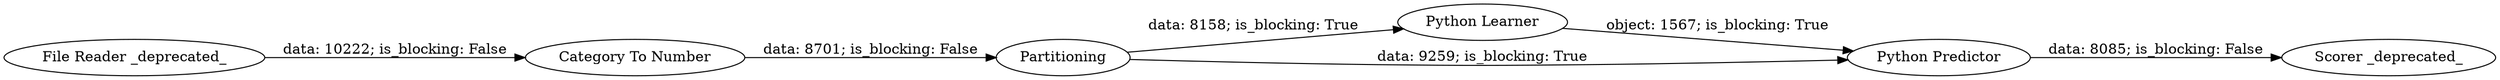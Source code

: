 digraph {
	"5283728952049090807_7" [label="Python Learner"]
	"5283728952049090807_8" [label="Python Predictor"]
	"5283728952049090807_6" [label="Category To Number"]
	"5283728952049090807_10" [label="Scorer _deprecated_"]
	"5283728952049090807_5" [label=Partitioning]
	"5283728952049090807_3" [label="File Reader _deprecated_"]
	"5283728952049090807_5" -> "5283728952049090807_8" [label="data: 9259; is_blocking: True"]
	"5283728952049090807_5" -> "5283728952049090807_7" [label="data: 8158; is_blocking: True"]
	"5283728952049090807_6" -> "5283728952049090807_5" [label="data: 8701; is_blocking: False"]
	"5283728952049090807_7" -> "5283728952049090807_8" [label="object: 1567; is_blocking: True"]
	"5283728952049090807_3" -> "5283728952049090807_6" [label="data: 10222; is_blocking: False"]
	"5283728952049090807_8" -> "5283728952049090807_10" [label="data: 8085; is_blocking: False"]
	rankdir=LR
}
